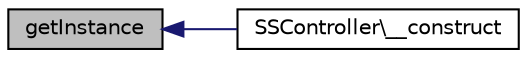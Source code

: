 digraph "getInstance"
{
  edge [fontname="Helvetica",fontsize="10",labelfontname="Helvetica",labelfontsize="10"];
  node [fontname="Helvetica",fontsize="10",shape=record];
  rankdir="LR";
  Node1 [label="getInstance",height=0.2,width=0.4,color="black", fillcolor="grey75", style="filled", fontcolor="black"];
  Node1 -> Node2 [dir="back",color="midnightblue",fontsize="10",style="solid",fontname="Helvetica"];
  Node2 [label="SSController\\__construct",height=0.2,width=0.4,color="black", fillcolor="white", style="filled",URL="$class_s_s_controller.html#a095c5d389db211932136b53f25f39685",tooltip="Konstruktor. "];
}
